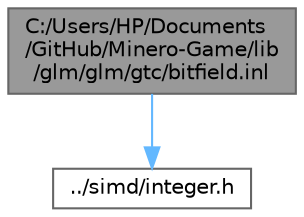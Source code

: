 digraph "C:/Users/HP/Documents/GitHub/Minero-Game/lib/glm/glm/gtc/bitfield.inl"
{
 // LATEX_PDF_SIZE
  bgcolor="transparent";
  edge [fontname=Helvetica,fontsize=10,labelfontname=Helvetica,labelfontsize=10];
  node [fontname=Helvetica,fontsize=10,shape=box,height=0.2,width=0.4];
  Node1 [id="Node000001",label="C:/Users/HP/Documents\l/GitHub/Minero-Game/lib\l/glm/glm/gtc/bitfield.inl",height=0.2,width=0.4,color="gray40", fillcolor="grey60", style="filled", fontcolor="black",tooltip=" "];
  Node1 -> Node2 [id="edge2_Node000001_Node000002",color="steelblue1",style="solid",tooltip=" "];
  Node2 [id="Node000002",label="../simd/integer.h",height=0.2,width=0.4,color="grey40", fillcolor="white", style="filled",URL="$lib_2glm_2glm_2simd_2integer_8h.html",tooltip=" "];
}
